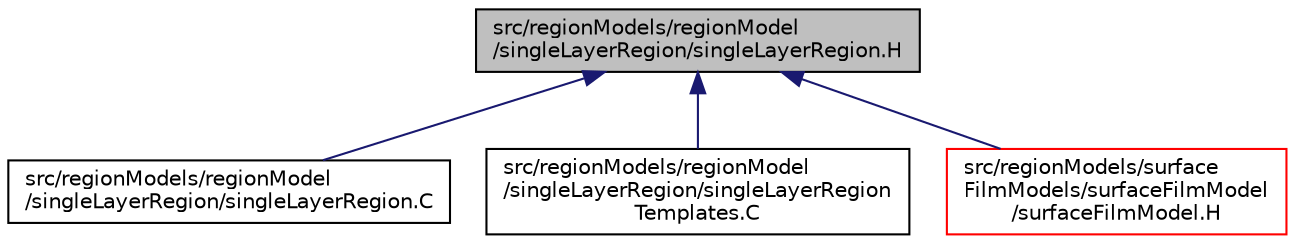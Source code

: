 digraph "src/regionModels/regionModel/singleLayerRegion/singleLayerRegion.H"
{
  bgcolor="transparent";
  edge [fontname="Helvetica",fontsize="10",labelfontname="Helvetica",labelfontsize="10"];
  node [fontname="Helvetica",fontsize="10",shape=record];
  Node342 [label="src/regionModels/regionModel\l/singleLayerRegion/singleLayerRegion.H",height=0.2,width=0.4,color="black", fillcolor="grey75", style="filled", fontcolor="black"];
  Node342 -> Node343 [dir="back",color="midnightblue",fontsize="10",style="solid",fontname="Helvetica"];
  Node343 [label="src/regionModels/regionModel\l/singleLayerRegion/singleLayerRegion.C",height=0.2,width=0.4,color="black",URL="$a14168.html"];
  Node342 -> Node344 [dir="back",color="midnightblue",fontsize="10",style="solid",fontname="Helvetica"];
  Node344 [label="src/regionModels/regionModel\l/singleLayerRegion/singleLayerRegion\lTemplates.C",height=0.2,width=0.4,color="black",URL="$a14174.html"];
  Node342 -> Node345 [dir="back",color="midnightblue",fontsize="10",style="solid",fontname="Helvetica"];
  Node345 [label="src/regionModels/surface\lFilmModels/surfaceFilmModel\l/surfaceFilmModel.H",height=0.2,width=0.4,color="red",URL="$a14447.html"];
}
